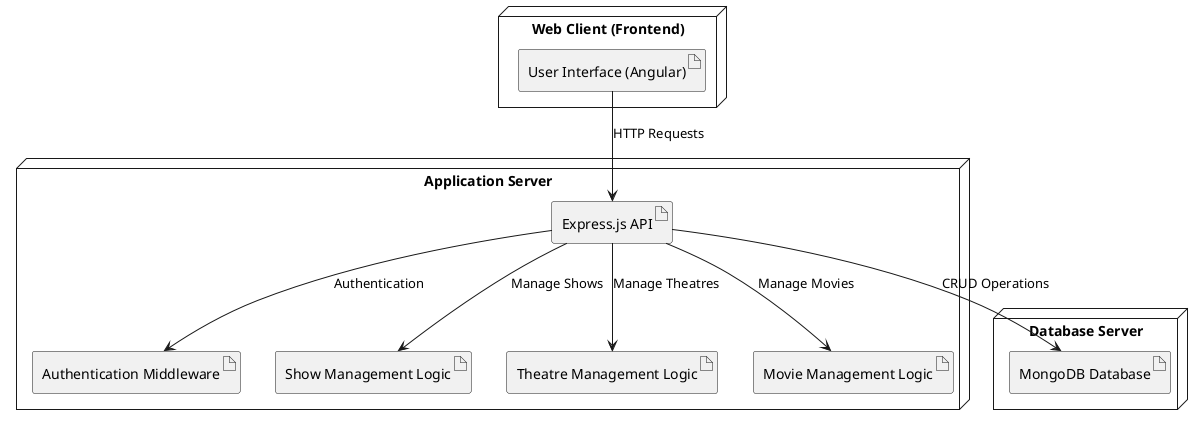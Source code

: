 @startuml
node "Web Client (Frontend)" {
  artifact "User Interface (Angular)" as UI
}

node "Application Server" {
  artifact "Express.js API" as API
  artifact "Authentication Middleware" as AuthMW
  artifact "Show Management Logic" as ShowLogic
  artifact "Theatre Management Logic" as TheatreLogic
  artifact "Movie Management Logic" as MovieLogic
}

node "Database Server" {
  artifact "MongoDB Database" as DB
}

UI -down-> API : "HTTP Requests"
API -down-> AuthMW : "Authentication"
API -down-> ShowLogic : "Manage Shows"
API -down-> TheatreLogic : "Manage Theatres"
API -down-> MovieLogic : "Manage Movies"
API -down-> DB : "CRUD Operations"

@enduml
